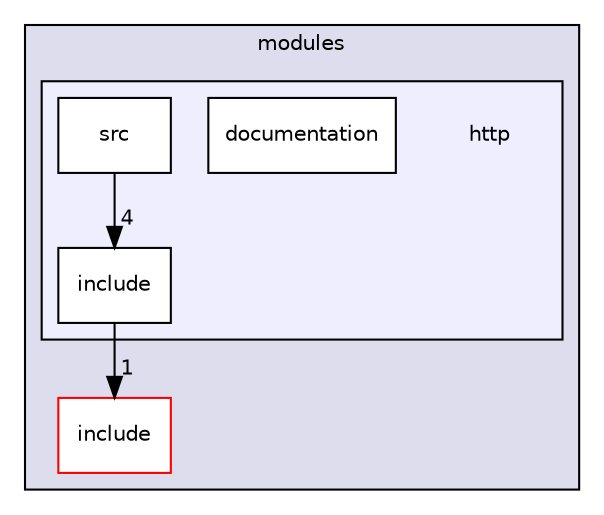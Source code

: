 digraph "C:/Users/folae/Documents/Code/Big-Projects/ArkScript/Ark/lib/modules/http" {
  compound=true
  node [ fontsize="10", fontname="Helvetica"];
  edge [ labelfontsize="10", labelfontname="Helvetica"];
  subgraph clusterdir_e1dbc8ba94a86723d4c32227b7c46099 {
    graph [ bgcolor="#ddddee", pencolor="black", label="modules" fontname="Helvetica", fontsize="10", URL="dir_e1dbc8ba94a86723d4c32227b7c46099.html"]
  dir_ee54abb1d0914f5c6987d7690c8d0f8d [shape=box label="include" fillcolor="white" style="filled" color="red" URL="dir_ee54abb1d0914f5c6987d7690c8d0f8d.html"];
  subgraph clusterdir_e5f0f663a6e316f61ceb4338dd986015 {
    graph [ bgcolor="#eeeeff", pencolor="black", label="" URL="dir_e5f0f663a6e316f61ceb4338dd986015.html"];
    dir_e5f0f663a6e316f61ceb4338dd986015 [shape=plaintext label="http"];
  dir_00b698a572c1cee14686e6690435769e [shape=box label="documentation" fillcolor="white" style="filled" URL="dir_00b698a572c1cee14686e6690435769e.html"];
  dir_f0c1b3d277c8f45563387963caf000c5 [shape=box label="include" fillcolor="white" style="filled" URL="dir_f0c1b3d277c8f45563387963caf000c5.html"];
  dir_84236b8c448a441b43e61fe820844f19 [shape=box label="src" fillcolor="white" style="filled" URL="dir_84236b8c448a441b43e61fe820844f19.html"];
  }
  }
  dir_84236b8c448a441b43e61fe820844f19->dir_f0c1b3d277c8f45563387963caf000c5 [headlabel="4", labeldistance=1.5 headhref="dir_000030_000029.html"];
  dir_f0c1b3d277c8f45563387963caf000c5->dir_ee54abb1d0914f5c6987d7690c8d0f8d [headlabel="1", labeldistance=1.5 headhref="dir_000029_000031.html"];
}
